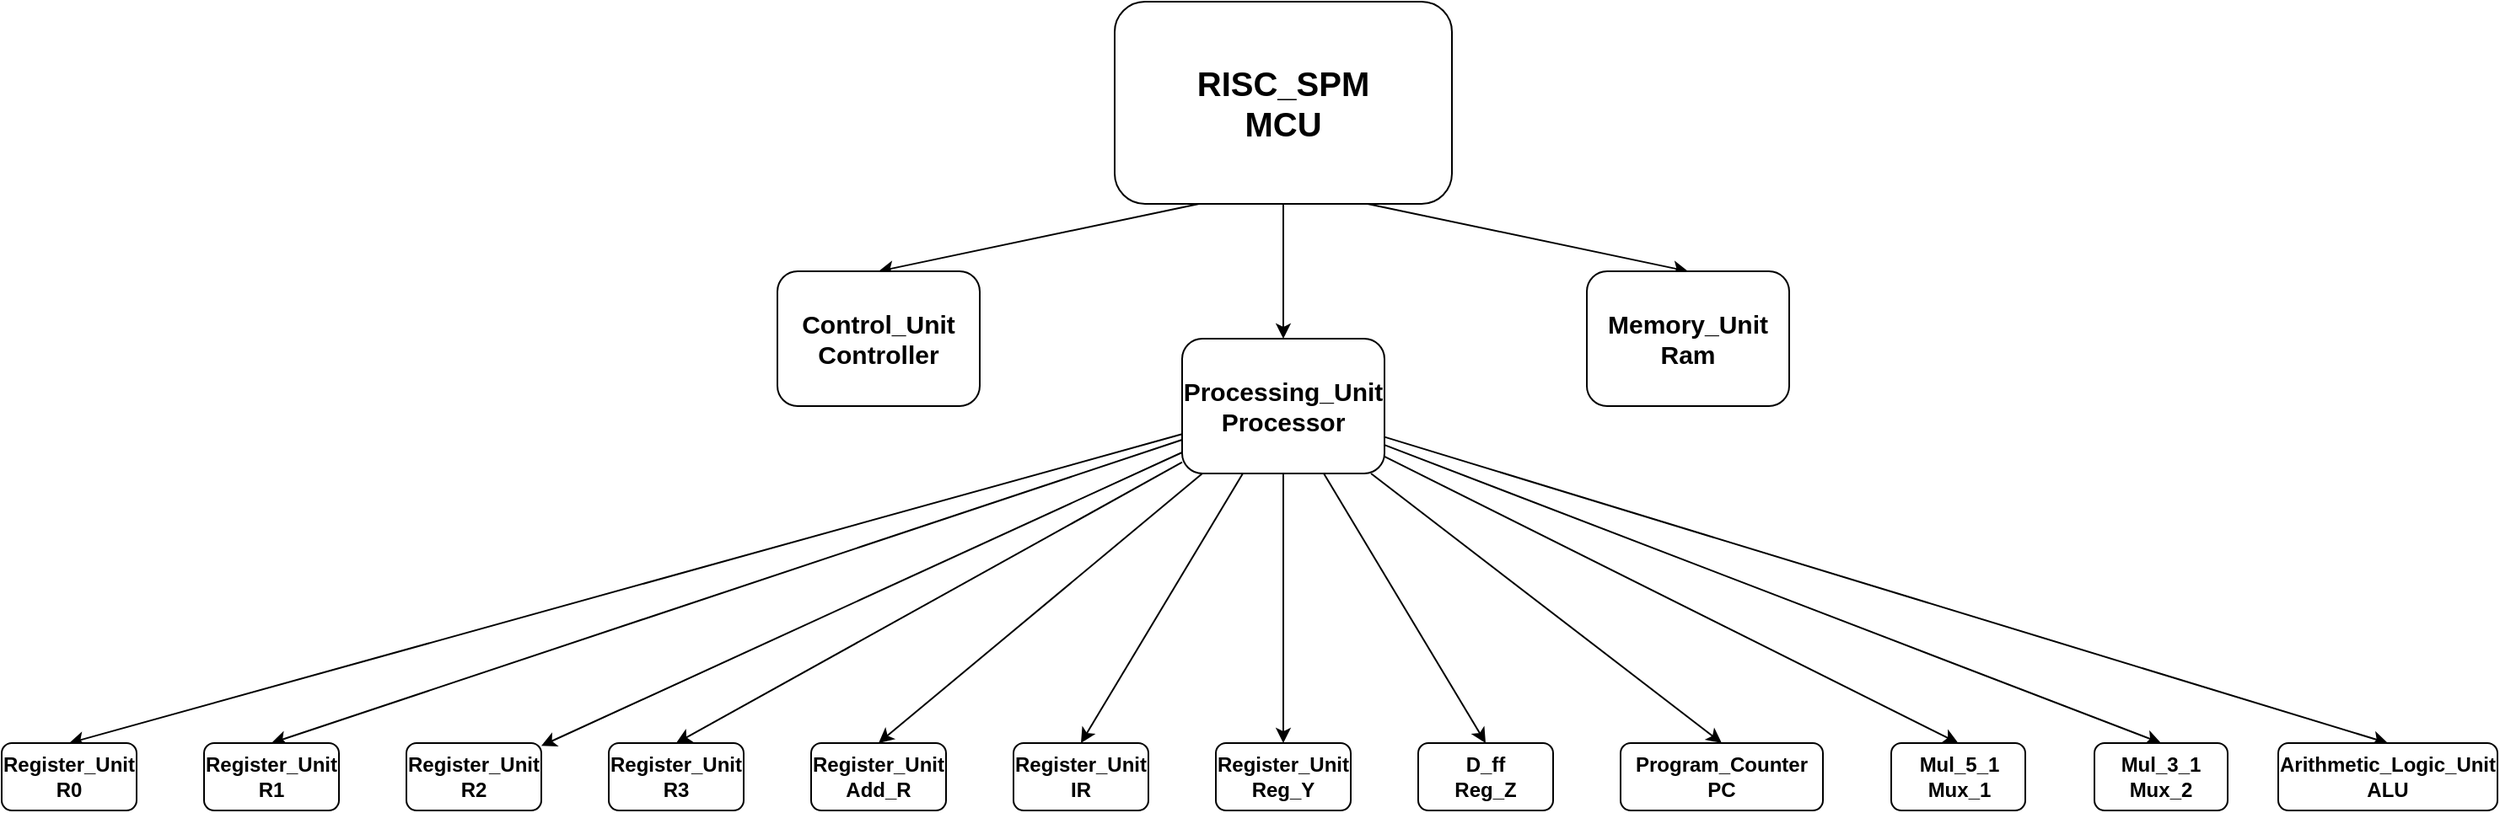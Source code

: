 <mxfile version="20.8.15" type="device"><diagram name="Page-1" id="3NMJ9UbyJ8tCZ4PcWWAY"><mxGraphModel dx="2333" dy="1240" grid="1" gridSize="10" guides="1" tooltips="1" connect="1" arrows="1" fold="1" page="1" pageScale="1" pageWidth="827" pageHeight="1169" math="0" shadow="0"><root><mxCell id="0"/><mxCell id="1" parent="0"/><mxCell id="06xICT_U0vlHgVN0Ntqb-18" style="edgeStyle=orthogonalEdgeStyle;rounded=0;orthogonalLoop=1;jettySize=auto;html=1;exitX=0.5;exitY=1;exitDx=0;exitDy=0;entryX=0.5;entryY=0;entryDx=0;entryDy=0;fontSize=15;fontStyle=1" edge="1" parent="1" source="06xICT_U0vlHgVN0Ntqb-2" target="06xICT_U0vlHgVN0Ntqb-4"><mxGeometry relative="1" as="geometry"/></mxCell><mxCell id="06xICT_U0vlHgVN0Ntqb-19" style="rounded=0;orthogonalLoop=1;jettySize=auto;html=1;exitX=0.25;exitY=1;exitDx=0;exitDy=0;entryX=0.5;entryY=0;entryDx=0;entryDy=0;fontSize=15;fontStyle=1" edge="1" parent="1" source="06xICT_U0vlHgVN0Ntqb-2" target="06xICT_U0vlHgVN0Ntqb-3"><mxGeometry relative="1" as="geometry"/></mxCell><mxCell id="06xICT_U0vlHgVN0Ntqb-20" style="rounded=0;orthogonalLoop=1;jettySize=auto;html=1;exitX=0.75;exitY=1;exitDx=0;exitDy=0;entryX=0.5;entryY=0;entryDx=0;entryDy=0;fontSize=15;fontStyle=1" edge="1" parent="1" source="06xICT_U0vlHgVN0Ntqb-2" target="06xICT_U0vlHgVN0Ntqb-5"><mxGeometry relative="1" as="geometry"/></mxCell><mxCell id="06xICT_U0vlHgVN0Ntqb-2" value="RISC_SPM&lt;br style=&quot;font-size: 20px;&quot;&gt;MCU" style="rounded=1;whiteSpace=wrap;html=1;fontSize=20;fontStyle=1" vertex="1" parent="1"><mxGeometry x="800" y="40" width="200" height="120" as="geometry"/></mxCell><mxCell id="06xICT_U0vlHgVN0Ntqb-3" value="Control_Unit&lt;br style=&quot;font-size: 15px;&quot;&gt;Controller" style="rounded=1;whiteSpace=wrap;html=1;fontSize=15;fontStyle=1" vertex="1" parent="1"><mxGeometry x="600" y="200" width="120" height="80" as="geometry"/></mxCell><mxCell id="06xICT_U0vlHgVN0Ntqb-26" style="edgeStyle=none;rounded=0;orthogonalLoop=1;jettySize=auto;html=1;fontSize=15;fontStyle=1" edge="1" parent="1" source="06xICT_U0vlHgVN0Ntqb-4" target="06xICT_U0vlHgVN0Ntqb-8"><mxGeometry relative="1" as="geometry"/></mxCell><mxCell id="06xICT_U0vlHgVN0Ntqb-27" style="edgeStyle=none;rounded=0;orthogonalLoop=1;jettySize=auto;html=1;entryX=0.5;entryY=0;entryDx=0;entryDy=0;fontSize=15;fontStyle=1" edge="1" parent="1" source="06xICT_U0vlHgVN0Ntqb-4" target="06xICT_U0vlHgVN0Ntqb-9"><mxGeometry relative="1" as="geometry"/></mxCell><mxCell id="06xICT_U0vlHgVN0Ntqb-28" style="edgeStyle=none;rounded=0;orthogonalLoop=1;jettySize=auto;html=1;entryX=0.5;entryY=0;entryDx=0;entryDy=0;fontSize=15;fontStyle=1" edge="1" parent="1" source="06xICT_U0vlHgVN0Ntqb-4" target="06xICT_U0vlHgVN0Ntqb-10"><mxGeometry relative="1" as="geometry"/></mxCell><mxCell id="06xICT_U0vlHgVN0Ntqb-29" style="edgeStyle=none;rounded=0;orthogonalLoop=1;jettySize=auto;html=1;entryX=0.5;entryY=0;entryDx=0;entryDy=0;fontSize=15;fontStyle=1" edge="1" parent="1" source="06xICT_U0vlHgVN0Ntqb-4" target="06xICT_U0vlHgVN0Ntqb-13"><mxGeometry relative="1" as="geometry"/></mxCell><mxCell id="06xICT_U0vlHgVN0Ntqb-30" style="edgeStyle=none;rounded=0;orthogonalLoop=1;jettySize=auto;html=1;entryX=0.5;entryY=0;entryDx=0;entryDy=0;fontSize=15;fontStyle=1" edge="1" parent="1" source="06xICT_U0vlHgVN0Ntqb-4" target="06xICT_U0vlHgVN0Ntqb-15"><mxGeometry relative="1" as="geometry"/></mxCell><mxCell id="06xICT_U0vlHgVN0Ntqb-31" style="edgeStyle=none;rounded=0;orthogonalLoop=1;jettySize=auto;html=1;entryX=0.5;entryY=0;entryDx=0;entryDy=0;fontSize=15;fontStyle=1" edge="1" parent="1" source="06xICT_U0vlHgVN0Ntqb-4" target="06xICT_U0vlHgVN0Ntqb-16"><mxGeometry relative="1" as="geometry"/></mxCell><mxCell id="06xICT_U0vlHgVN0Ntqb-32" style="edgeStyle=none;rounded=0;orthogonalLoop=1;jettySize=auto;html=1;entryX=0.5;entryY=0;entryDx=0;entryDy=0;fontSize=15;fontStyle=1" edge="1" parent="1" source="06xICT_U0vlHgVN0Ntqb-4" target="06xICT_U0vlHgVN0Ntqb-17"><mxGeometry relative="1" as="geometry"/></mxCell><mxCell id="06xICT_U0vlHgVN0Ntqb-33" style="edgeStyle=none;rounded=0;orthogonalLoop=1;jettySize=auto;html=1;entryX=0.5;entryY=0;entryDx=0;entryDy=0;fontSize=15;fontStyle=1" edge="1" parent="1" source="06xICT_U0vlHgVN0Ntqb-4" target="06xICT_U0vlHgVN0Ntqb-6"><mxGeometry relative="1" as="geometry"/></mxCell><mxCell id="06xICT_U0vlHgVN0Ntqb-34" style="edgeStyle=none;rounded=0;orthogonalLoop=1;jettySize=auto;html=1;entryX=0.5;entryY=0;entryDx=0;entryDy=0;fontSize=15;fontStyle=1" edge="1" parent="1" source="06xICT_U0vlHgVN0Ntqb-4" target="06xICT_U0vlHgVN0Ntqb-7"><mxGeometry relative="1" as="geometry"/></mxCell><mxCell id="06xICT_U0vlHgVN0Ntqb-35" style="edgeStyle=none;rounded=0;orthogonalLoop=1;jettySize=auto;html=1;entryX=0.5;entryY=0;entryDx=0;entryDy=0;fontSize=15;fontStyle=1" edge="1" parent="1" source="06xICT_U0vlHgVN0Ntqb-4" target="06xICT_U0vlHgVN0Ntqb-14"><mxGeometry relative="1" as="geometry"/></mxCell><mxCell id="06xICT_U0vlHgVN0Ntqb-36" style="edgeStyle=none;rounded=0;orthogonalLoop=1;jettySize=auto;html=1;entryX=0.5;entryY=0;entryDx=0;entryDy=0;fontSize=15;fontStyle=1" edge="1" parent="1" source="06xICT_U0vlHgVN0Ntqb-4" target="06xICT_U0vlHgVN0Ntqb-11"><mxGeometry relative="1" as="geometry"/></mxCell><mxCell id="06xICT_U0vlHgVN0Ntqb-37" style="edgeStyle=none;rounded=0;orthogonalLoop=1;jettySize=auto;html=1;entryX=0.5;entryY=0;entryDx=0;entryDy=0;fontSize=15;fontStyle=1" edge="1" parent="1" source="06xICT_U0vlHgVN0Ntqb-4" target="06xICT_U0vlHgVN0Ntqb-12"><mxGeometry relative="1" as="geometry"/></mxCell><mxCell id="06xICT_U0vlHgVN0Ntqb-4" value="Processing_Unit&lt;br style=&quot;font-size: 15px;&quot;&gt;Processor" style="rounded=1;whiteSpace=wrap;html=1;fontSize=15;fontStyle=1" vertex="1" parent="1"><mxGeometry x="840" y="240" width="120" height="80" as="geometry"/></mxCell><mxCell id="06xICT_U0vlHgVN0Ntqb-5" value="Memory_Unit&lt;br style=&quot;font-size: 15px;&quot;&gt;Ram" style="rounded=1;whiteSpace=wrap;html=1;fontSize=15;fontStyle=1" vertex="1" parent="1"><mxGeometry x="1080" y="200" width="120" height="80" as="geometry"/></mxCell><mxCell id="06xICT_U0vlHgVN0Ntqb-6" value="Register_Unit&lt;br&gt;R1" style="rounded=1;whiteSpace=wrap;html=1;fontStyle=1" vertex="1" parent="1"><mxGeometry x="260" y="480" width="80" height="40" as="geometry"/></mxCell><mxCell id="06xICT_U0vlHgVN0Ntqb-7" value="Register_Unit&lt;br&gt;R0" style="rounded=1;whiteSpace=wrap;html=1;fontStyle=1" vertex="1" parent="1"><mxGeometry x="140" y="480" width="80" height="40" as="geometry"/></mxCell><mxCell id="06xICT_U0vlHgVN0Ntqb-8" value="Register_Unit&lt;br&gt;R2" style="rounded=1;whiteSpace=wrap;html=1;fontStyle=1" vertex="1" parent="1"><mxGeometry x="380" y="480" width="80" height="40" as="geometry"/></mxCell><mxCell id="06xICT_U0vlHgVN0Ntqb-9" value="Register_Unit&lt;br&gt;R3" style="rounded=1;whiteSpace=wrap;html=1;fontStyle=1" vertex="1" parent="1"><mxGeometry x="500" y="480" width="80" height="40" as="geometry"/></mxCell><mxCell id="06xICT_U0vlHgVN0Ntqb-10" value="Register_Unit&lt;br&gt;Add_R" style="rounded=1;whiteSpace=wrap;html=1;fontStyle=1" vertex="1" parent="1"><mxGeometry x="620" y="480" width="80" height="40" as="geometry"/></mxCell><mxCell id="06xICT_U0vlHgVN0Ntqb-11" value="Register_Unit&lt;br&gt;Reg_Y" style="rounded=1;whiteSpace=wrap;html=1;fontStyle=1" vertex="1" parent="1"><mxGeometry x="860" y="480" width="80" height="40" as="geometry"/></mxCell><mxCell id="06xICT_U0vlHgVN0Ntqb-12" value="D_ff&lt;br&gt;Reg_Z" style="rounded=1;whiteSpace=wrap;html=1;fontStyle=1" vertex="1" parent="1"><mxGeometry x="980" y="480" width="80" height="40" as="geometry"/></mxCell><mxCell id="06xICT_U0vlHgVN0Ntqb-13" value="Program_Counter&lt;br&gt;PC" style="rounded=1;whiteSpace=wrap;html=1;fontStyle=1" vertex="1" parent="1"><mxGeometry x="1100" y="480" width="120" height="40" as="geometry"/></mxCell><mxCell id="06xICT_U0vlHgVN0Ntqb-14" value="Register_Unit&lt;br&gt;IR" style="rounded=1;whiteSpace=wrap;html=1;fontStyle=1" vertex="1" parent="1"><mxGeometry x="740" y="480" width="80" height="40" as="geometry"/></mxCell><mxCell id="06xICT_U0vlHgVN0Ntqb-15" value="Mul_5_1&lt;br&gt;Mux_1" style="rounded=1;whiteSpace=wrap;html=1;fontStyle=1" vertex="1" parent="1"><mxGeometry x="1260.5" y="480" width="79.5" height="40" as="geometry"/></mxCell><mxCell id="06xICT_U0vlHgVN0Ntqb-16" value="Mul_3_1&lt;br&gt;Mux_2" style="rounded=1;whiteSpace=wrap;html=1;fontStyle=1" vertex="1" parent="1"><mxGeometry x="1381" y="480" width="79" height="40" as="geometry"/></mxCell><mxCell id="06xICT_U0vlHgVN0Ntqb-17" value="Arithmetic_Logic_Unit&lt;br&gt;ALU" style="rounded=1;whiteSpace=wrap;html=1;fontStyle=1" vertex="1" parent="1"><mxGeometry x="1490" y="480" width="130" height="40" as="geometry"/></mxCell></root></mxGraphModel></diagram></mxfile>